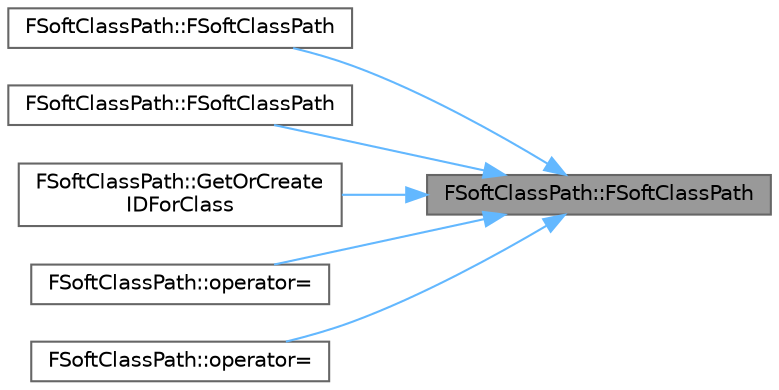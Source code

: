 digraph "FSoftClassPath::FSoftClassPath"
{
 // INTERACTIVE_SVG=YES
 // LATEX_PDF_SIZE
  bgcolor="transparent";
  edge [fontname=Helvetica,fontsize=10,labelfontname=Helvetica,labelfontsize=10];
  node [fontname=Helvetica,fontsize=10,shape=box,height=0.2,width=0.4];
  rankdir="RL";
  Node1 [id="Node000001",label="FSoftClassPath::FSoftClassPath",height=0.2,width=0.4,color="gray40", fillcolor="grey60", style="filled", fontcolor="black",tooltip=" "];
  Node1 -> Node2 [id="edge1_Node000001_Node000002",dir="back",color="steelblue1",style="solid",tooltip=" "];
  Node2 [id="Node000002",label="FSoftClassPath::FSoftClassPath",height=0.2,width=0.4,color="grey40", fillcolor="white", style="filled",URL="$df/d8b/structFSoftClassPath.html#a8a50302fa0723ec547fe32dc4ce00579",tooltip=" "];
  Node1 -> Node3 [id="edge2_Node000001_Node000003",dir="back",color="steelblue1",style="solid",tooltip=" "];
  Node3 [id="Node000003",label="FSoftClassPath::FSoftClassPath",height=0.2,width=0.4,color="grey40", fillcolor="white", style="filled",URL="$df/d8b/structFSoftClassPath.html#a03518beb6347d091f43a41a4051e9f94",tooltip=" "];
  Node1 -> Node4 [id="edge3_Node000001_Node000004",dir="back",color="steelblue1",style="solid",tooltip=" "];
  Node4 [id="Node000004",label="FSoftClassPath::GetOrCreate\lIDForClass",height=0.2,width=0.4,color="grey40", fillcolor="white", style="filled",URL="$df/d8b/structFSoftClassPath.html#ac80ae6ee2ed041ef6a6bd87cb55e5d50",tooltip=" "];
  Node1 -> Node5 [id="edge4_Node000001_Node000005",dir="back",color="steelblue1",style="solid",tooltip=" "];
  Node5 [id="Node000005",label="FSoftClassPath::operator=",height=0.2,width=0.4,color="grey40", fillcolor="white", style="filled",URL="$df/d8b/structFSoftClassPath.html#a8b58d35b7e65975141334b0504391056",tooltip=" "];
  Node1 -> Node6 [id="edge5_Node000001_Node000006",dir="back",color="steelblue1",style="solid",tooltip=" "];
  Node6 [id="Node000006",label="FSoftClassPath::operator=",height=0.2,width=0.4,color="grey40", fillcolor="white", style="filled",URL="$df/d8b/structFSoftClassPath.html#a9a8a9ad9b8095a5ce95758b4e912493e",tooltip=" "];
}
